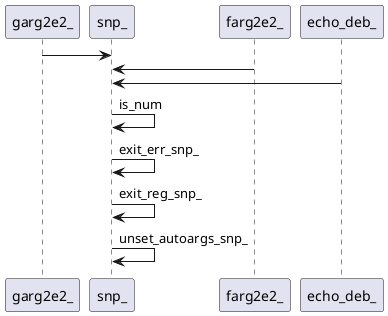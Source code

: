 @startuml rete
garg2e2_ -> snp_ 
farg2e2_ -> snp_
echo_deb_ -> snp_
snp_ -> snp_:is_num
snp_ -> snp_:exit_err_snp_
snp_ -> snp_:exit_reg_snp_
snp_ -> snp_:unset_autoargs_snp_
' {wrap_fn}
' fnn o-> snp_
' {body_fn}
@enduml